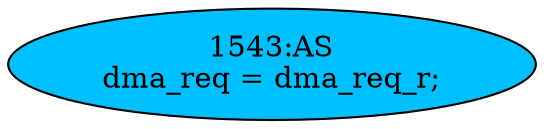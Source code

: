 strict digraph "" {
	node [label="\N"];
	"1543:AS"	 [ast="<pyverilog.vparser.ast.Assign object at 0x7f0a38da3210>",
		def_var="['dma_req']",
		fillcolor=deepskyblue,
		label="1543:AS
dma_req = dma_req_r;",
		statements="[]",
		style=filled,
		typ=Assign,
		use_var="['dma_req_r']"];
}
